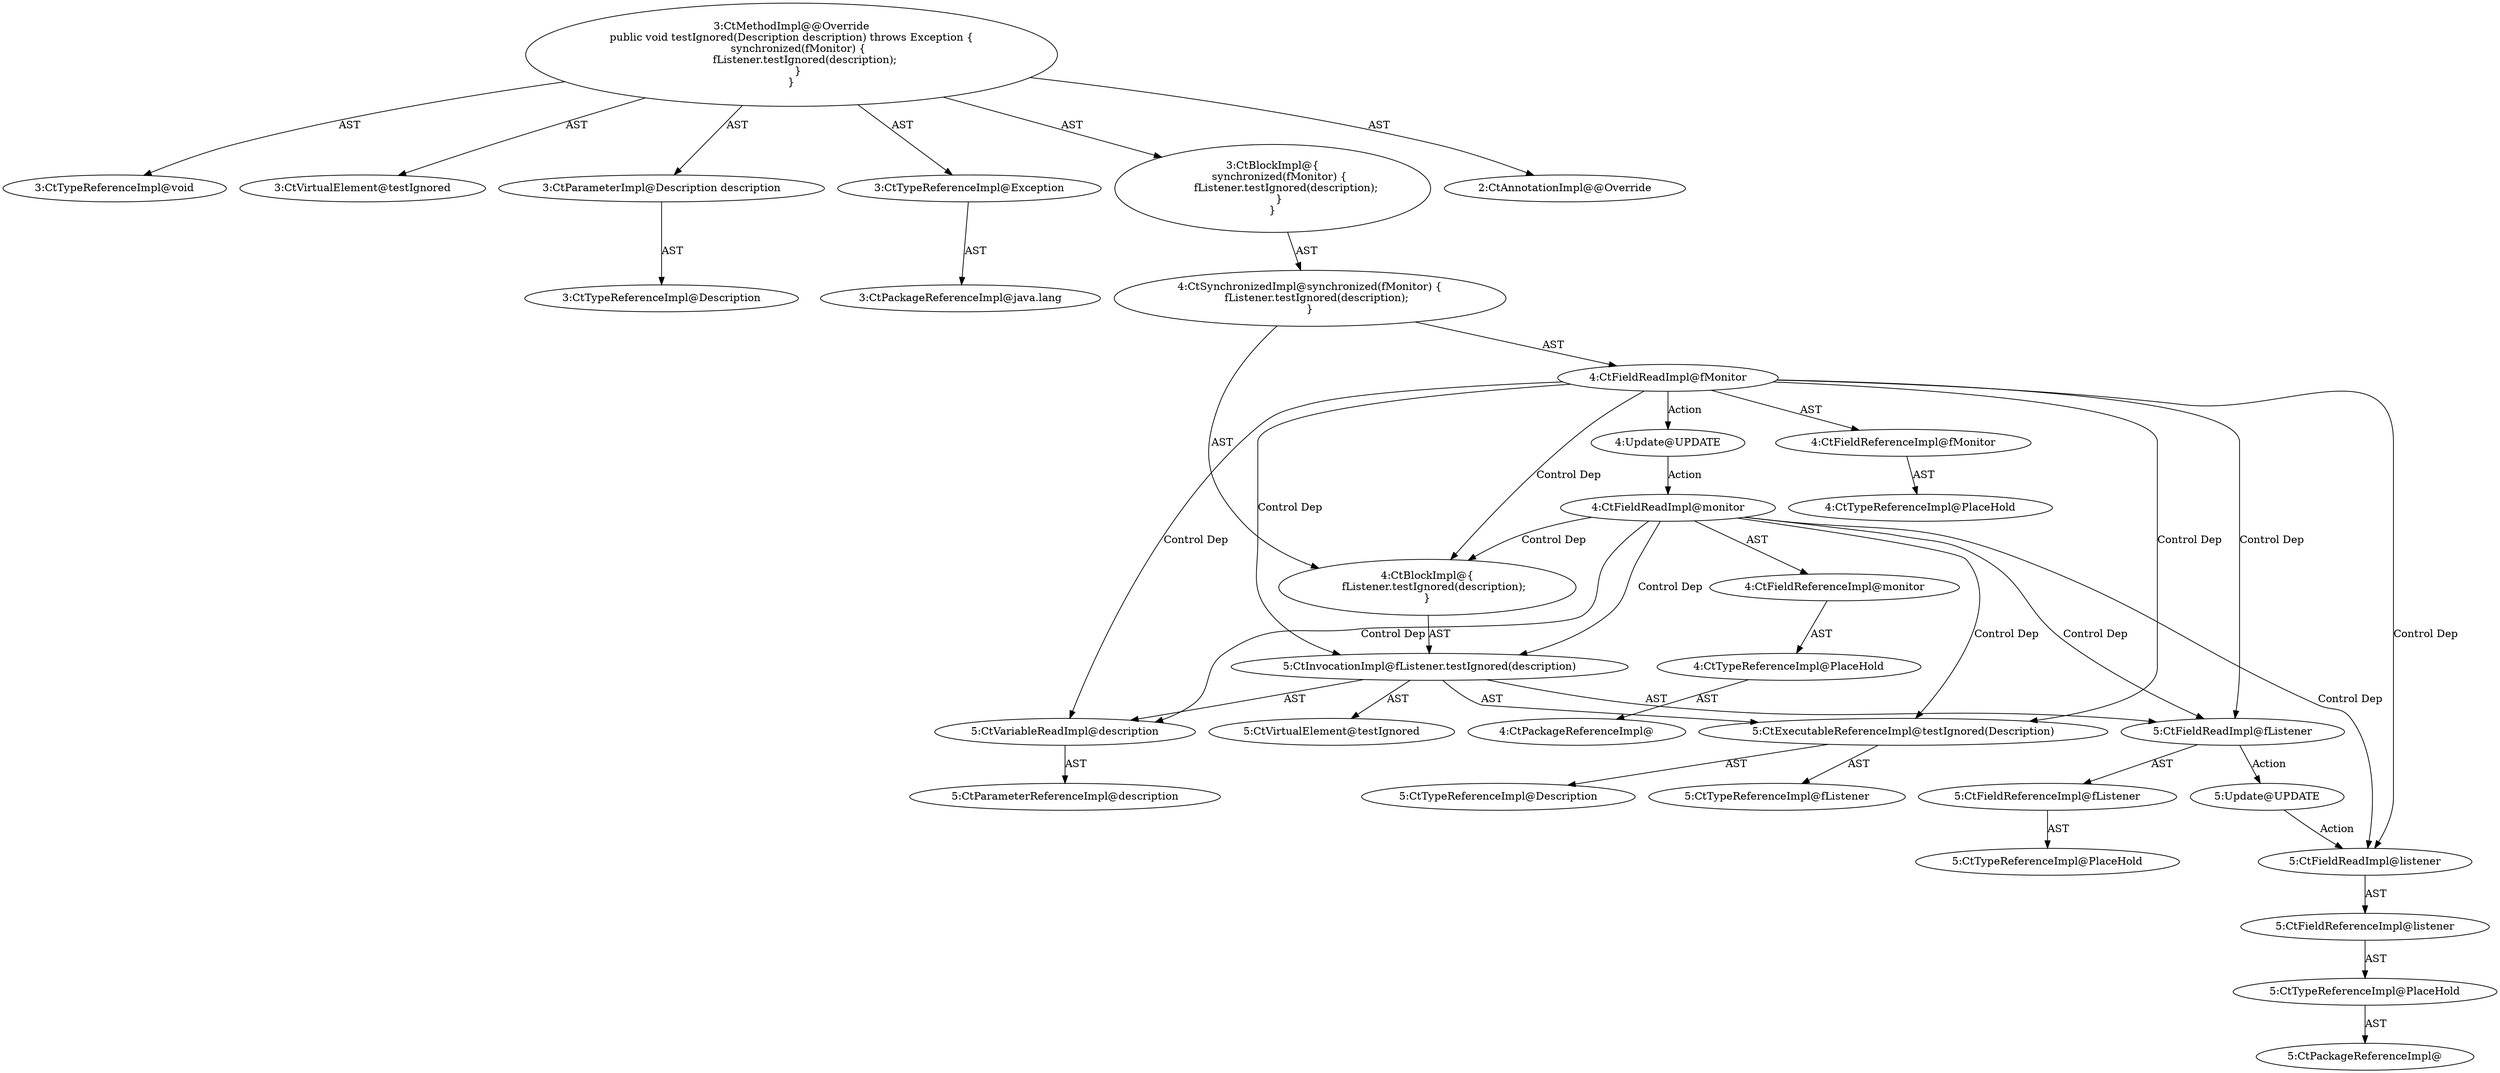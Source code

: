 digraph "testIgnored#?,Description" {
0 [label="3:CtTypeReferenceImpl@void" shape=ellipse]
1 [label="3:CtVirtualElement@testIgnored" shape=ellipse]
2 [label="3:CtParameterImpl@Description description" shape=ellipse]
3 [label="3:CtTypeReferenceImpl@Description" shape=ellipse]
4 [label="3:CtTypeReferenceImpl@Exception" shape=ellipse]
5 [label="3:CtPackageReferenceImpl@java.lang" shape=ellipse]
6 [label="4:CtFieldReferenceImpl@fMonitor" shape=ellipse]
7 [label="4:CtTypeReferenceImpl@PlaceHold" shape=ellipse]
8 [label="4:CtFieldReadImpl@fMonitor" shape=ellipse]
9 [label="5:CtExecutableReferenceImpl@testIgnored(Description)" shape=ellipse]
10 [label="5:CtTypeReferenceImpl@fListener" shape=ellipse]
11 [label="5:CtTypeReferenceImpl@Description" shape=ellipse]
12 [label="5:CtVirtualElement@testIgnored" shape=ellipse]
13 [label="5:CtFieldReferenceImpl@fListener" shape=ellipse]
14 [label="5:CtTypeReferenceImpl@PlaceHold" shape=ellipse]
15 [label="5:CtFieldReadImpl@fListener" shape=ellipse]
16 [label="5:CtVariableReadImpl@description" shape=ellipse]
17 [label="5:CtParameterReferenceImpl@description" shape=ellipse]
18 [label="5:CtInvocationImpl@fListener.testIgnored(description)" shape=ellipse]
19 [label="4:CtBlockImpl@\{
    fListener.testIgnored(description);
\}" shape=ellipse]
20 [label="4:CtSynchronizedImpl@synchronized(fMonitor) \{
    fListener.testIgnored(description);
\}" shape=ellipse]
21 [label="3:CtBlockImpl@\{
    synchronized(fMonitor) \{
        fListener.testIgnored(description);
    \}
\}" shape=ellipse]
22 [label="3:CtMethodImpl@@Override
public void testIgnored(Description description) throws Exception \{
    synchronized(fMonitor) \{
        fListener.testIgnored(description);
    \}
\}" shape=ellipse]
23 [label="2:CtAnnotationImpl@@Override" shape=ellipse]
24 [label="4:Update@UPDATE" shape=ellipse]
25 [label="4:CtPackageReferenceImpl@" shape=ellipse]
26 [label="4:CtTypeReferenceImpl@PlaceHold" shape=ellipse]
27 [label="4:CtFieldReferenceImpl@monitor" shape=ellipse]
28 [label="4:CtFieldReadImpl@monitor" shape=ellipse]
29 [label="5:Update@UPDATE" shape=ellipse]
30 [label="5:CtPackageReferenceImpl@" shape=ellipse]
31 [label="5:CtTypeReferenceImpl@PlaceHold" shape=ellipse]
32 [label="5:CtFieldReferenceImpl@listener" shape=ellipse]
33 [label="5:CtFieldReadImpl@listener" shape=ellipse]
2 -> 3 [label="AST"];
4 -> 5 [label="AST"];
6 -> 7 [label="AST"];
8 -> 6 [label="AST"];
8 -> 19 [label="Control Dep"];
8 -> 18 [label="Control Dep"];
8 -> 9 [label="Control Dep"];
8 -> 15 [label="Control Dep"];
8 -> 16 [label="Control Dep"];
8 -> 24 [label="Action"];
8 -> 33 [label="Control Dep"];
9 -> 10 [label="AST"];
9 -> 11 [label="AST"];
13 -> 14 [label="AST"];
15 -> 13 [label="AST"];
15 -> 29 [label="Action"];
16 -> 17 [label="AST"];
18 -> 12 [label="AST"];
18 -> 15 [label="AST"];
18 -> 9 [label="AST"];
18 -> 16 [label="AST"];
19 -> 18 [label="AST"];
20 -> 8 [label="AST"];
20 -> 19 [label="AST"];
21 -> 20 [label="AST"];
22 -> 1 [label="AST"];
22 -> 23 [label="AST"];
22 -> 0 [label="AST"];
22 -> 2 [label="AST"];
22 -> 4 [label="AST"];
22 -> 21 [label="AST"];
24 -> 28 [label="Action"];
26 -> 25 [label="AST"];
27 -> 26 [label="AST"];
28 -> 27 [label="AST"];
28 -> 33 [label="Control Dep"];
28 -> 19 [label="Control Dep"];
28 -> 18 [label="Control Dep"];
28 -> 9 [label="Control Dep"];
28 -> 15 [label="Control Dep"];
28 -> 16 [label="Control Dep"];
29 -> 33 [label="Action"];
31 -> 30 [label="AST"];
32 -> 31 [label="AST"];
33 -> 32 [label="AST"];
}